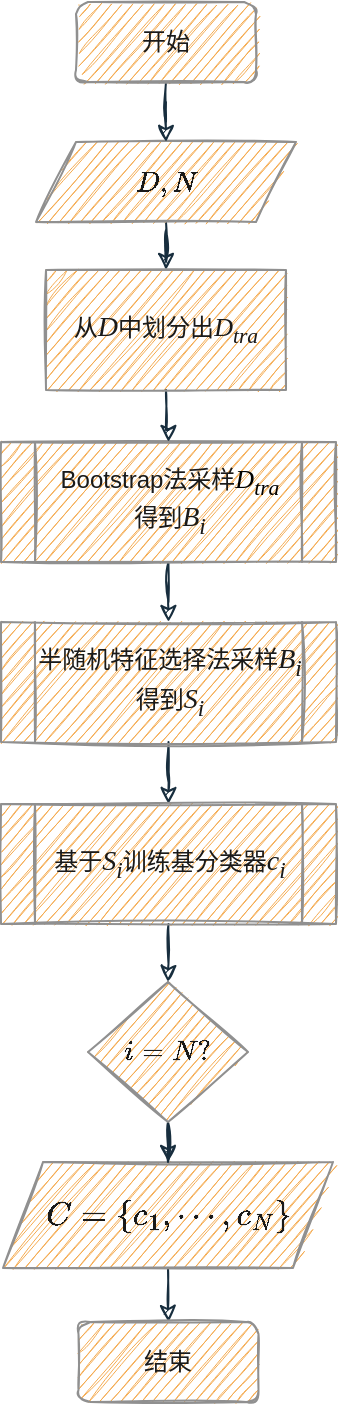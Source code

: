 <mxfile version="16.5.6" type="github">
  <diagram id="C5RBs43oDa-KdzZeNtuy" name="Page-1">
    <mxGraphModel dx="1038" dy="523" grid="1" gridSize="10" guides="1" tooltips="1" connect="1" arrows="1" fold="1" page="1" pageScale="1" pageWidth="827" pageHeight="1169" background="none" math="1" shadow="0">
      <root>
        <mxCell id="WIyWlLk6GJQsqaUBKTNV-0" />
        <mxCell id="WIyWlLk6GJQsqaUBKTNV-1" parent="WIyWlLk6GJQsqaUBKTNV-0" />
        <mxCell id="pwJa00bvfoQst_XmWQNe-19" value="" style="edgeStyle=orthogonalEdgeStyle;rounded=0;orthogonalLoop=1;jettySize=auto;html=1;fontFamily=Times New Roman;fontSize=14;sketch=1;labelBackgroundColor=#EEEEEE;strokeColor=#182E3E;fontColor=#1A1A1A;" edge="1" parent="WIyWlLk6GJQsqaUBKTNV-1" source="pwJa00bvfoQst_XmWQNe-1" target="pwJa00bvfoQst_XmWQNe-15">
          <mxGeometry relative="1" as="geometry" />
        </mxCell>
        <mxCell id="pwJa00bvfoQst_XmWQNe-1" value="$$D,N$$" style="shape=parallelogram;perimeter=parallelogramPerimeter;whiteSpace=wrap;html=1;fixedSize=1;rounded=0;sketch=1;fontColor=#1A1A1A;strokeColor=#909090;fillColor=#F5AB50;" vertex="1" parent="WIyWlLk6GJQsqaUBKTNV-1">
          <mxGeometry x="110" y="120" width="130" height="40" as="geometry" />
        </mxCell>
        <mxCell id="pwJa00bvfoQst_XmWQNe-26" value="" style="edgeStyle=orthogonalEdgeStyle;rounded=0;orthogonalLoop=1;jettySize=auto;html=1;fontFamily=Times New Roman;fontSize=14;sketch=1;labelBackgroundColor=#EEEEEE;strokeColor=#182E3E;fontColor=#1A1A1A;" edge="1" parent="WIyWlLk6GJQsqaUBKTNV-1" source="pwJa00bvfoQst_XmWQNe-3" target="pwJa00bvfoQst_XmWQNe-4">
          <mxGeometry relative="1" as="geometry" />
        </mxCell>
        <mxCell id="pwJa00bvfoQst_XmWQNe-3" value="&lt;font style=&quot;font-size: 14px&quot;&gt;$$C=\left \{ c_{1},\cdots ,c_{N}&amp;nbsp; &amp;nbsp;\right \}&amp;nbsp;&lt;br&gt;$$&lt;/font&gt;" style="shape=parallelogram;perimeter=parallelogramPerimeter;whiteSpace=wrap;html=1;fixedSize=1;rounded=0;sketch=1;fontColor=#1A1A1A;strokeColor=#909090;fillColor=#F5AB50;" vertex="1" parent="WIyWlLk6GJQsqaUBKTNV-1">
          <mxGeometry x="93.5" y="630" width="165" height="53" as="geometry" />
        </mxCell>
        <mxCell id="pwJa00bvfoQst_XmWQNe-4" value="结束" style="rounded=1;whiteSpace=wrap;html=1;fontSize=12;glass=0;strokeWidth=1;shadow=0;sketch=1;fillColor=#F5AB50;strokeColor=#909090;fontColor=#1A1A1A;" vertex="1" parent="WIyWlLk6GJQsqaUBKTNV-1">
          <mxGeometry x="131.25" y="710" width="90" height="40" as="geometry" />
        </mxCell>
        <mxCell id="pwJa00bvfoQst_XmWQNe-21" value="" style="edgeStyle=orthogonalEdgeStyle;rounded=0;orthogonalLoop=1;jettySize=auto;html=1;fontFamily=Times New Roman;fontSize=14;sketch=1;labelBackgroundColor=#EEEEEE;strokeColor=#182E3E;fontColor=#1A1A1A;" edge="1" parent="WIyWlLk6GJQsqaUBKTNV-1" source="pwJa00bvfoQst_XmWQNe-8" target="pwJa00bvfoQst_XmWQNe-17">
          <mxGeometry relative="1" as="geometry" />
        </mxCell>
        <mxCell id="pwJa00bvfoQst_XmWQNe-8" value="&lt;span style=&quot;color: rgb(26 , 26 , 26)&quot;&gt;Bootstrap法采样&lt;/span&gt;&lt;i style=&quot;color: rgb(0 , 0 , 0) ; font-size: 13px&quot;&gt;&lt;font face=&quot;Times New Roman&quot;&gt;D&lt;sub&gt;tra&lt;/sub&gt;&lt;/font&gt;&lt;/i&gt;&lt;span style=&quot;color: rgb(26 , 26 , 26)&quot;&gt;&lt;br&gt;得到&lt;font face=&quot;Times New Roman&quot; style=&quot;font-size: 14px&quot;&gt;&lt;i&gt;B&lt;sub&gt;i&lt;/sub&gt;&lt;/i&gt;&lt;/font&gt;&lt;/span&gt;" style="shape=process;whiteSpace=wrap;html=1;backgroundOutline=1;sketch=1;fillColor=#F5AB50;strokeColor=#909090;fontColor=#1A1A1A;" vertex="1" parent="WIyWlLk6GJQsqaUBKTNV-1">
          <mxGeometry x="92.5" y="270" width="167.5" height="60" as="geometry" />
        </mxCell>
        <mxCell id="pwJa00bvfoQst_XmWQNe-25" value="" style="edgeStyle=orthogonalEdgeStyle;rounded=0;orthogonalLoop=1;jettySize=auto;html=1;fontFamily=Times New Roman;fontSize=14;sketch=1;labelBackgroundColor=#EEEEEE;strokeColor=#182E3E;fontColor=#1A1A1A;" edge="1" parent="WIyWlLk6GJQsqaUBKTNV-1" source="pwJa00bvfoQst_XmWQNe-10" target="pwJa00bvfoQst_XmWQNe-3">
          <mxGeometry relative="1" as="geometry" />
        </mxCell>
        <mxCell id="pwJa00bvfoQst_XmWQNe-10" value="$$i=N?$$" style="rhombus;whiteSpace=wrap;html=1;sketch=1;fillColor=#F5AB50;strokeColor=#909090;fontColor=#1A1A1A;" vertex="1" parent="WIyWlLk6GJQsqaUBKTNV-1">
          <mxGeometry x="136" y="540" width="80" height="70" as="geometry" />
        </mxCell>
        <mxCell id="pwJa00bvfoQst_XmWQNe-13" style="edgeStyle=orthogonalEdgeStyle;rounded=0;sketch=1;orthogonalLoop=1;jettySize=auto;html=1;entryX=0.5;entryY=0;entryDx=0;entryDy=0;fontSize=14;labelBackgroundColor=#EEEEEE;strokeColor=#182E3E;fontColor=#1A1A1A;" edge="1" parent="WIyWlLk6GJQsqaUBKTNV-1" source="pwJa00bvfoQst_XmWQNe-14" target="pwJa00bvfoQst_XmWQNe-1">
          <mxGeometry relative="1" as="geometry" />
        </mxCell>
        <mxCell id="pwJa00bvfoQst_XmWQNe-14" value="开始" style="rounded=1;whiteSpace=wrap;html=1;fontSize=12;glass=0;strokeWidth=1;shadow=0;sketch=1;fillColor=#F5AB50;strokeColor=#909090;fontColor=#1A1A1A;" vertex="1" parent="WIyWlLk6GJQsqaUBKTNV-1">
          <mxGeometry x="130" y="50" width="90" height="40" as="geometry" />
        </mxCell>
        <mxCell id="pwJa00bvfoQst_XmWQNe-20" value="" style="edgeStyle=orthogonalEdgeStyle;rounded=0;orthogonalLoop=1;jettySize=auto;html=1;fontFamily=Times New Roman;fontSize=14;sketch=1;labelBackgroundColor=#EEEEEE;strokeColor=#182E3E;fontColor=#1A1A1A;" edge="1" parent="WIyWlLk6GJQsqaUBKTNV-1" source="pwJa00bvfoQst_XmWQNe-15" target="pwJa00bvfoQst_XmWQNe-8">
          <mxGeometry relative="1" as="geometry" />
        </mxCell>
        <mxCell id="pwJa00bvfoQst_XmWQNe-15" value="从&lt;i&gt;&lt;font face=&quot;Times New Roman&quot; style=&quot;font-size: 14px&quot;&gt;D&lt;/font&gt;&lt;/i&gt;中划分出&lt;i style=&quot;font-size: 13px&quot;&gt;&lt;font face=&quot;Times New Roman&quot; style=&quot;font-size: 13px&quot;&gt;D&lt;sub&gt;tra&lt;/sub&gt;&lt;/font&gt;&lt;/i&gt;" style="rounded=0;whiteSpace=wrap;html=1;sketch=1;fillColor=#F5AB50;strokeColor=#909090;fontColor=#1A1A1A;" vertex="1" parent="WIyWlLk6GJQsqaUBKTNV-1">
          <mxGeometry x="115" y="184" width="120" height="60" as="geometry" />
        </mxCell>
        <mxCell id="pwJa00bvfoQst_XmWQNe-23" value="" style="edgeStyle=orthogonalEdgeStyle;rounded=0;orthogonalLoop=1;jettySize=auto;html=1;fontFamily=Times New Roman;fontSize=14;sketch=1;labelBackgroundColor=#EEEEEE;strokeColor=#182E3E;fontColor=#1A1A1A;" edge="1" parent="WIyWlLk6GJQsqaUBKTNV-1" source="pwJa00bvfoQst_XmWQNe-17" target="pwJa00bvfoQst_XmWQNe-22">
          <mxGeometry relative="1" as="geometry" />
        </mxCell>
        <mxCell id="pwJa00bvfoQst_XmWQNe-17" value="&lt;span style=&quot;color: rgb(26 , 26 , 26)&quot;&gt;半随机特征选择法采样&lt;/span&gt;&lt;i style=&quot;font-family: &amp;#34;times new roman&amp;#34; ; font-size: 14px&quot;&gt;B&lt;sub&gt;i&lt;/sub&gt;&lt;/i&gt;&lt;span style=&quot;color: rgb(26 , 26 , 26)&quot;&gt;&lt;br&gt;得到&lt;/span&gt;&lt;i style=&quot;font-family: &amp;#34;times new roman&amp;#34; ; font-size: 14px&quot;&gt;S&lt;sub&gt;i&lt;/sub&gt;&lt;/i&gt;" style="shape=process;whiteSpace=wrap;html=1;backgroundOutline=1;sketch=1;fillColor=#F5AB50;strokeColor=#909090;fontColor=#1A1A1A;" vertex="1" parent="WIyWlLk6GJQsqaUBKTNV-1">
          <mxGeometry x="92.5" y="360" width="167.5" height="60" as="geometry" />
        </mxCell>
        <mxCell id="pwJa00bvfoQst_XmWQNe-24" value="" style="edgeStyle=orthogonalEdgeStyle;rounded=0;orthogonalLoop=1;jettySize=auto;html=1;fontFamily=Times New Roman;fontSize=14;sketch=1;labelBackgroundColor=#EEEEEE;strokeColor=#182E3E;fontColor=#1A1A1A;" edge="1" parent="WIyWlLk6GJQsqaUBKTNV-1" source="pwJa00bvfoQst_XmWQNe-22" target="pwJa00bvfoQst_XmWQNe-10">
          <mxGeometry relative="1" as="geometry" />
        </mxCell>
        <mxCell id="pwJa00bvfoQst_XmWQNe-22" value="基于&lt;i style=&quot;font-family: &amp;#34;times new roman&amp;#34; ; font-size: 14px&quot;&gt;S&lt;sub&gt;i&lt;/sub&gt;&lt;/i&gt;训练基分类器&lt;i style=&quot;font-family: &amp;#34;times new roman&amp;#34; ; font-size: 14px&quot;&gt;c&lt;sub&gt;i&lt;/sub&gt;&lt;/i&gt;" style="shape=process;whiteSpace=wrap;html=1;backgroundOutline=1;sketch=1;fillColor=#F5AB50;strokeColor=#909090;fontColor=#1A1A1A;" vertex="1" parent="WIyWlLk6GJQsqaUBKTNV-1">
          <mxGeometry x="92.5" y="451" width="167.5" height="60" as="geometry" />
        </mxCell>
      </root>
    </mxGraphModel>
  </diagram>
</mxfile>

